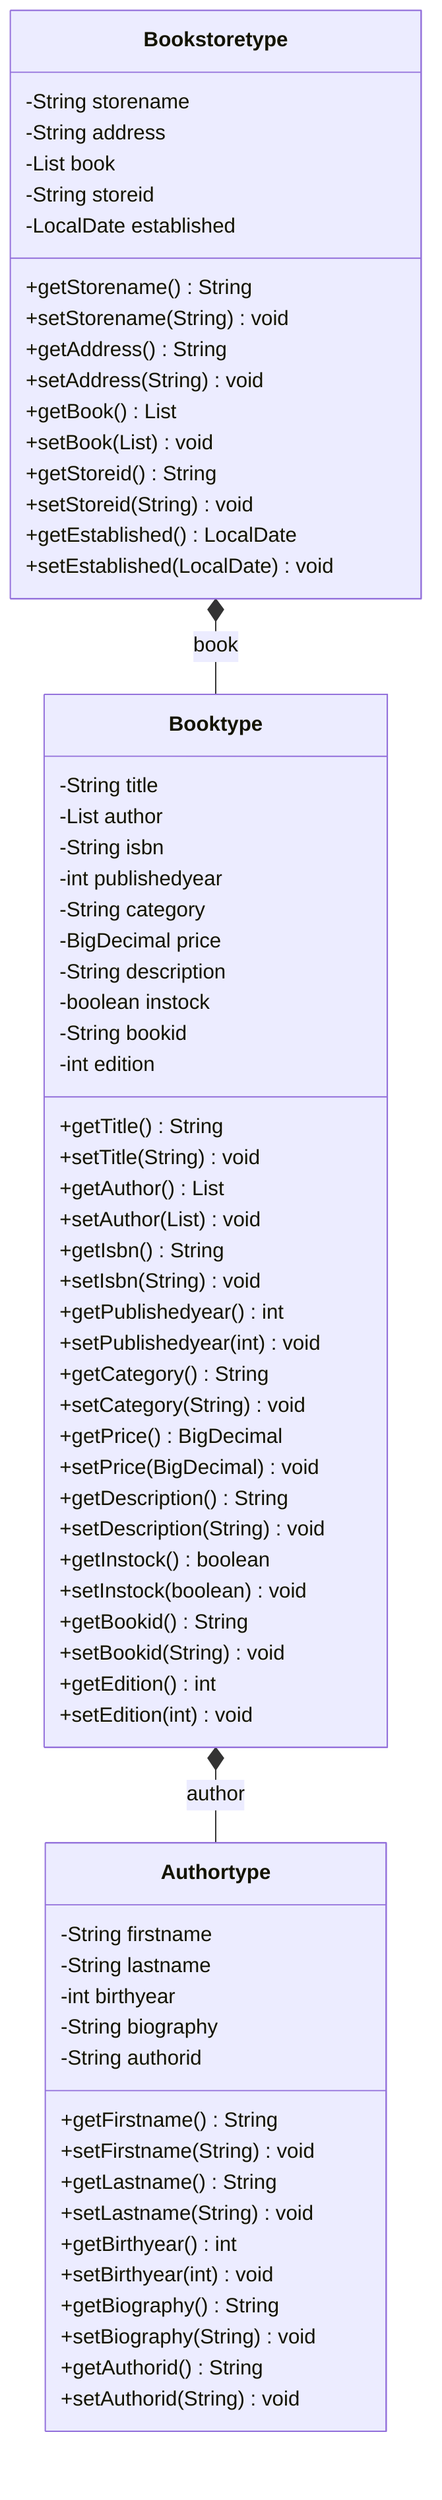 classDiagram
  class Authortype {
    -String firstname
    -String lastname
    -int birthyear
    -String biography
    -String authorid
    +getFirstname() String
    +setFirstname(String) void
    +getLastname() String
    +setLastname(String) void
    +getBirthyear() int
    +setBirthyear(int) void
    +getBiography() String
    +setBiography(String) void
    +getAuthorid() String
    +setAuthorid(String) void
  }
  class Booktype {
    -String title
    -List<Authortype> author
    -String isbn
    -int publishedyear
    -String category
    -BigDecimal price
    -String description
    -boolean instock
    -String bookid
    -int edition
    +getTitle() String
    +setTitle(String) void
    +getAuthor() List<Authortype>
    +setAuthor(List<Authortype>) void
    +getIsbn() String
    +setIsbn(String) void
    +getPublishedyear() int
    +setPublishedyear(int) void
    +getCategory() String
    +setCategory(String) void
    +getPrice() BigDecimal
    +setPrice(BigDecimal) void
    +getDescription() String
    +setDescription(String) void
    +getInstock() boolean
    +setInstock(boolean) void
    +getBookid() String
    +setBookid(String) void
    +getEdition() int
    +setEdition(int) void
  }
  class Bookstoretype {
    -String storename
    -String address
    -List<Booktype> book
    -String storeid
    -LocalDate established
    +getStorename() String
    +setStorename(String) void
    +getAddress() String
    +setAddress(String) void
    +getBook() List<Booktype>
    +setBook(List<Booktype>) void
    +getStoreid() String
    +setStoreid(String) void
    +getEstablished() LocalDate
    +setEstablished(LocalDate) void
  }
  Booktype *-- Authortype : author
  Bookstoretype *-- Booktype : book